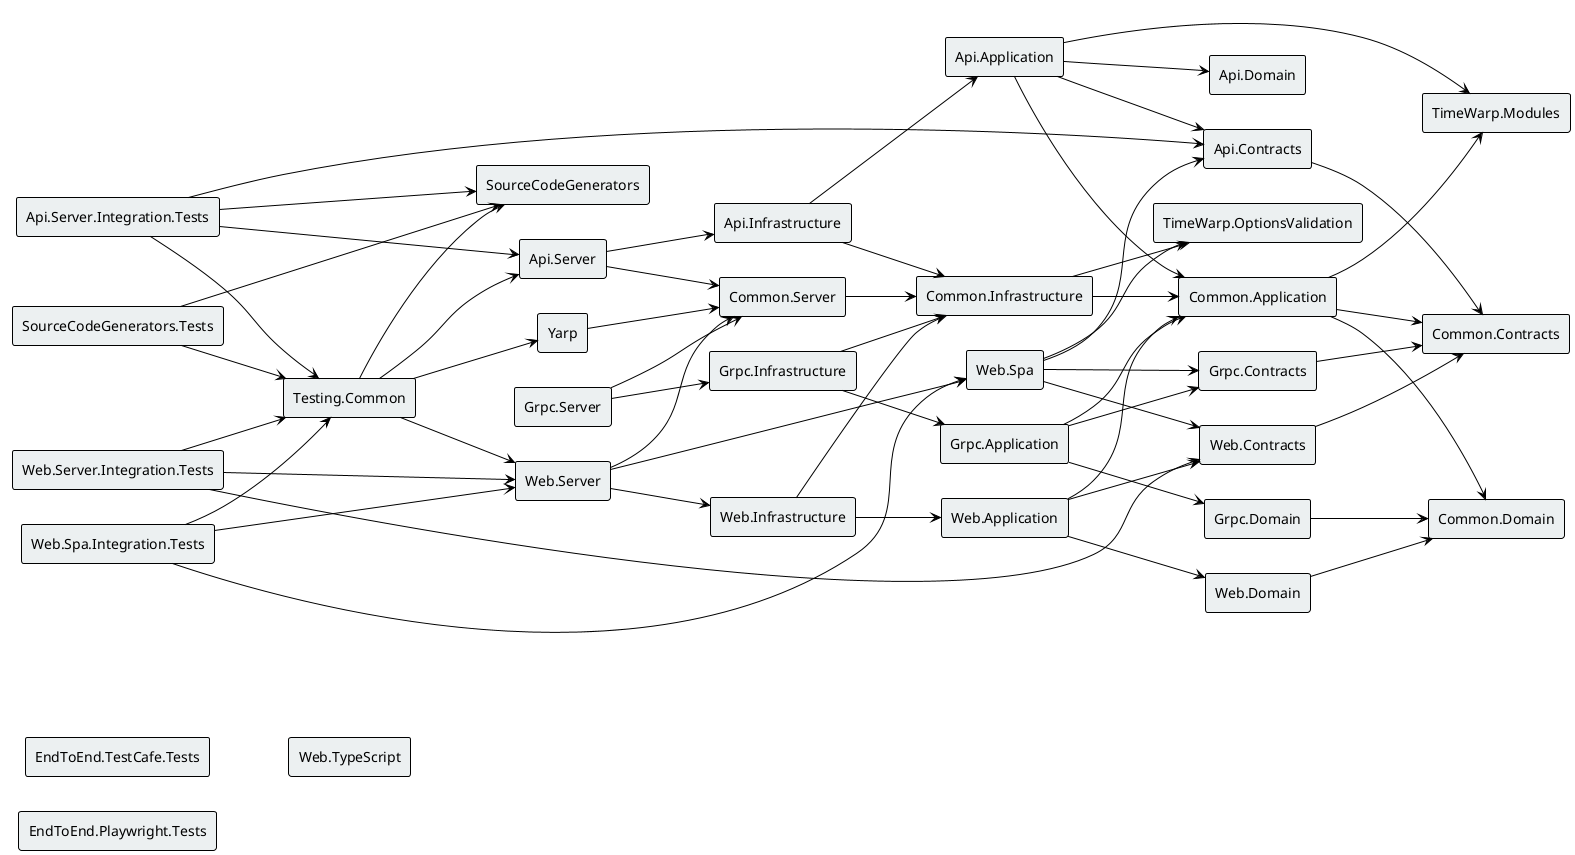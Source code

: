 @startuml Dependency graph

!theme plain
skinparam ComponentStyle rectangle
left to right direction

' Projects
[Web.Server] #ecf0f1
[Web.Spa] #ecf0f1
[EndToEnd.TestCafe.Tests] #ecf0f1
[EndToEnd.Playwright.Tests] #ecf0f1
[Testing.Common] #ecf0f1
[SourceCodeGenerators] #ecf0f1
[SourceCodeGenerators.Tests] #ecf0f1
[Yarp] #ecf0f1
[Grpc.Server] #ecf0f1
[Grpc.Contracts] #ecf0f1
[Api.Server] #ecf0f1
[Api.Contracts] #ecf0f1
[Web.TypeScript] #ecf0f1
[Web.Spa.Integration.Tests] #ecf0f1
[Web.Server.Integration.Tests] #ecf0f1
[Api.Server.Integration.Tests] #ecf0f1
[Api.Application] #ecf0f1
[Api.Infrastructure] #ecf0f1
[Api.Domain] #ecf0f1
[Common.Application] #ecf0f1
[Common.Contracts] #ecf0f1
[Common.Domain] #ecf0f1
[Common.Infrastructure] #ecf0f1
[Common.Server] #ecf0f1
[TimeWarp.Modules] #ecf0f1
[Web.Application] #ecf0f1
[Web.Domain] #ecf0f1
[Web.Infrastructure] #ecf0f1
[Grpc.Application] #ecf0f1
[Grpc.Domain] #ecf0f1
[Grpc.Infrastructure] #ecf0f1
[TimeWarp.OptionsValidation] #ecf0f1
[Web.Contracts] #ecf0f1

Web.Server --> Common.Server
Web.Server --> Web.Infrastructure
Web.Server --> Web.Spa
Web.Spa --> TimeWarp.OptionsValidation
Web.Spa --> Api.Contracts
Web.Spa --> Grpc.Contracts
Web.Spa --> Web.Contracts
Testing.Common --> Api.Server
Testing.Common --> Web.Server
Testing.Common --> Yarp
Testing.Common --> SourceCodeGenerators
SourceCodeGenerators.Tests --> SourceCodeGenerators
SourceCodeGenerators.Tests --> Testing.Common
Yarp --> Common.Server
Grpc.Server --> Common.Server
Grpc.Server --> Grpc.Infrastructure
Grpc.Contracts --> Common.Contracts
Api.Server --> Common.Server
Api.Server --> Api.Infrastructure
Api.Contracts --> Common.Contracts
Web.Spa.Integration.Tests --> Web.Spa
Web.Spa.Integration.Tests --> Web.Server
Web.Spa.Integration.Tests --> Testing.Common
Web.Server.Integration.Tests --> Web.Contracts
Web.Server.Integration.Tests --> Web.Server
Web.Server.Integration.Tests --> Testing.Common
Api.Server.Integration.Tests --> Api.Server
Api.Server.Integration.Tests --> Api.Contracts
Api.Server.Integration.Tests --> SourceCodeGenerators
Api.Server.Integration.Tests --> Testing.Common
Api.Application --> Common.Application
Api.Application --> TimeWarp.Modules
Api.Application --> Api.Contracts
Api.Application --> Api.Domain
Api.Infrastructure --> Common.Infrastructure
Api.Infrastructure --> Api.Application
Common.Application --> Common.Contracts
Common.Application --> Common.Domain
Common.Application --> TimeWarp.Modules
Common.Infrastructure --> TimeWarp.OptionsValidation
Common.Infrastructure --> Common.Application
Common.Server --> Common.Infrastructure
Web.Application --> Common.Application
Web.Application --> Web.Contracts
Web.Application --> Web.Domain
Web.Domain --> Common.Domain
Web.Infrastructure --> Common.Infrastructure
Web.Infrastructure --> Web.Application
Grpc.Application --> Common.Application
Grpc.Application --> Grpc.Contracts
Grpc.Application --> Grpc.Domain
Grpc.Domain --> Common.Domain
Grpc.Infrastructure --> Common.Infrastructure
Grpc.Infrastructure --> Grpc.Application
Web.Contracts --> Common.Contracts
@enduml
